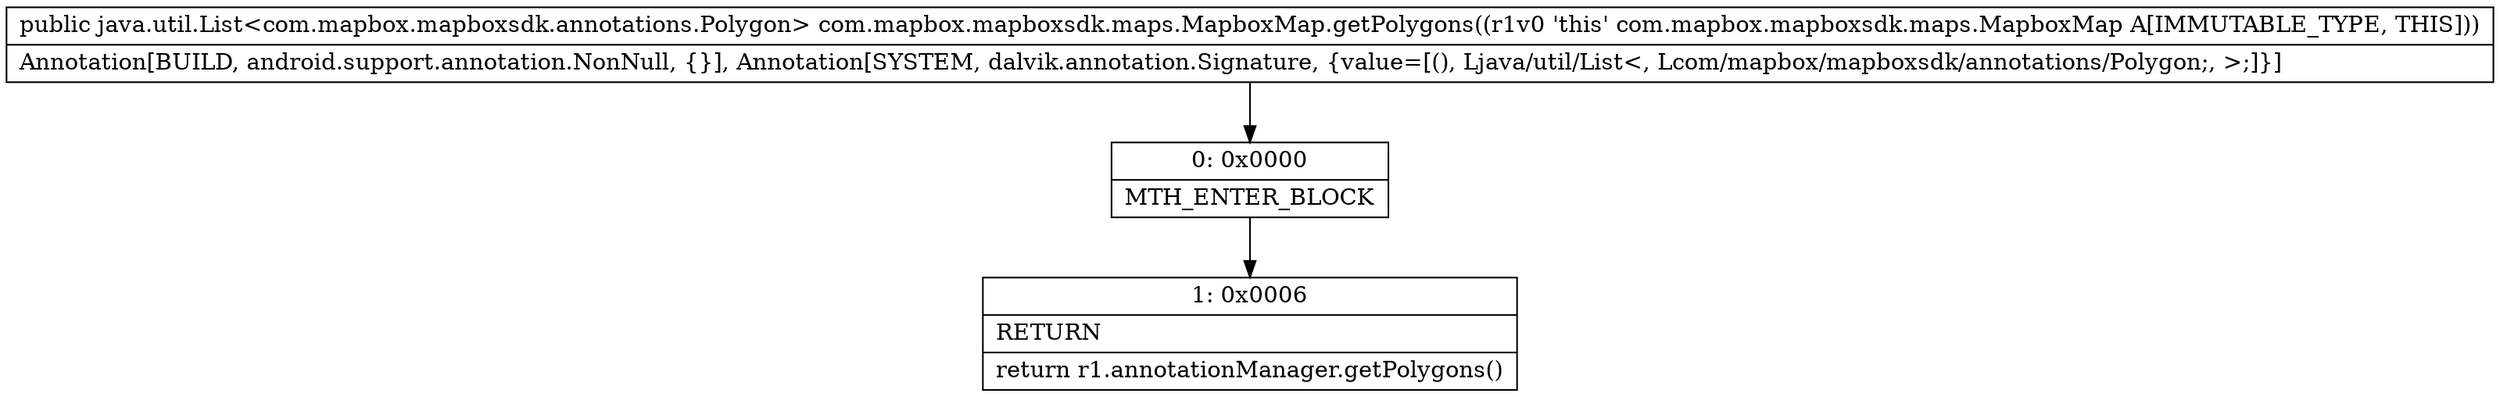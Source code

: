 digraph "CFG forcom.mapbox.mapboxsdk.maps.MapboxMap.getPolygons()Ljava\/util\/List;" {
Node_0 [shape=record,label="{0\:\ 0x0000|MTH_ENTER_BLOCK\l}"];
Node_1 [shape=record,label="{1\:\ 0x0006|RETURN\l|return r1.annotationManager.getPolygons()\l}"];
MethodNode[shape=record,label="{public java.util.List\<com.mapbox.mapboxsdk.annotations.Polygon\> com.mapbox.mapboxsdk.maps.MapboxMap.getPolygons((r1v0 'this' com.mapbox.mapboxsdk.maps.MapboxMap A[IMMUTABLE_TYPE, THIS]))  | Annotation[BUILD, android.support.annotation.NonNull, \{\}], Annotation[SYSTEM, dalvik.annotation.Signature, \{value=[(), Ljava\/util\/List\<, Lcom\/mapbox\/mapboxsdk\/annotations\/Polygon;, \>;]\}]\l}"];
MethodNode -> Node_0;
Node_0 -> Node_1;
}

